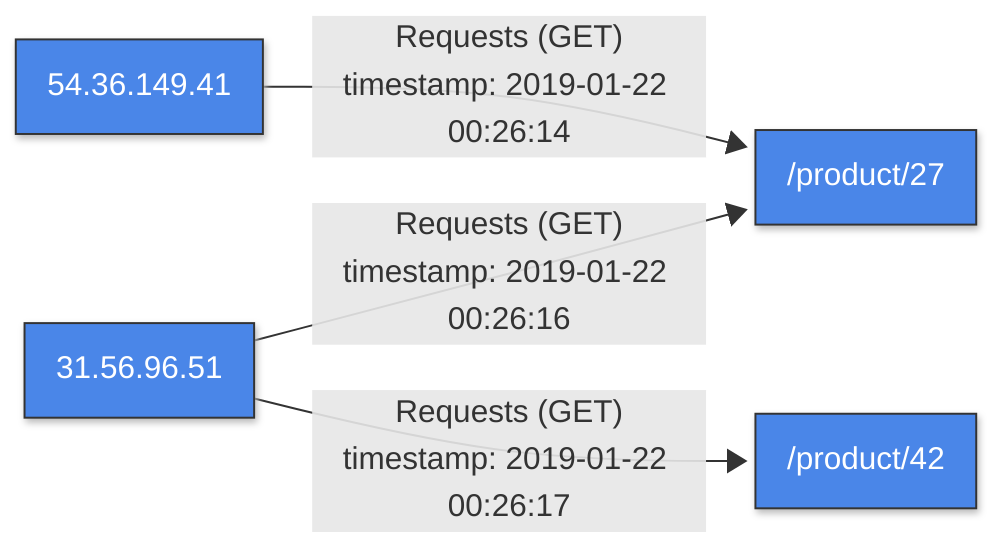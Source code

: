 ---
config:
  look: neo
  theme: default
---
flowchart LR
    IP1["31.56.96.51"] -- "Requests (GET)<br>timestamp: 2019-01-22 00:26:16" --> Prod1["/product/27"]
    IP1 -- "Requests (GET)<br>timestamp: 2019-01-22 00:26:17" --> Prod2["/product/42"]
    IP2["54.36.149.41"] -- "Requests (GET)<br>timestamp: 2019-01-22 00:26:14" --> Prod1
    
    classDef ip fill:#4a86e8,stroke:#333,color:white
    classDef product fill:#4a86e8,stroke:#333,color:white
    
    class IP1,IP2 ip
    class Prod1,Prod2 product